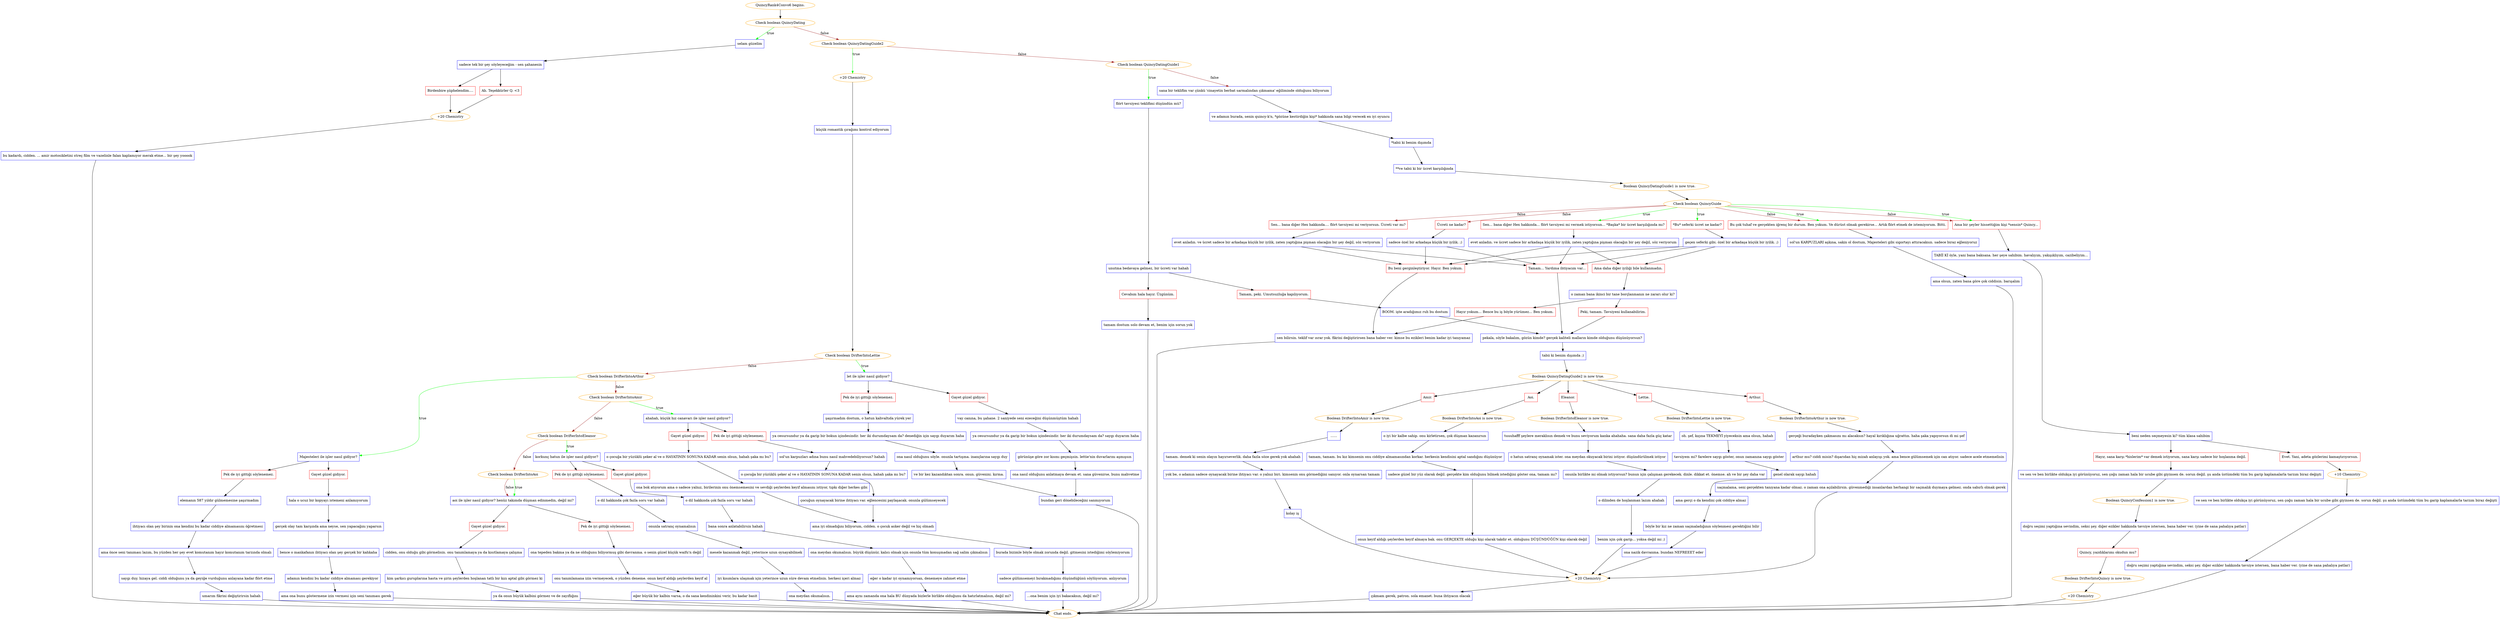 digraph {
	"QuincyRank4Convo6 begins." [color=orange];
		"QuincyRank4Convo6 begins." -> j2461985337;
	j2461985337 [label="Check boolean QuincyDating",color=orange];
		j2461985337 -> j2916834997 [label=true,color=green];
		j2461985337 -> j83112899 [label=false,color=brown];
	j2916834997 [label="selam güzelim",shape=box,color=blue];
		j2916834997 -> j1748469213;
	j83112899 [label="Check boolean QuincyDatingGuide2",color=orange];
		j83112899 -> j3928288412 [label=true,color=green];
		j83112899 -> j2852325112 [label=false,color=brown];
	j1748469213 [label="sadece tek bir şey söyleyeceğim - sen şahanesin",shape=box,color=blue];
		j1748469213 -> j2607446952;
		j1748469213 -> j1361265493;
	j3928288412 [label="+20 Chemistry",color=orange];
		j3928288412 -> j12018611;
	j2852325112 [label="Check boolean QuincyDatingGuide1",color=orange];
		j2852325112 -> j4039827170 [label=true,color=green];
		j2852325112 -> j792268730 [label=false,color=brown];
	j2607446952 [label="Birdenbire şüphelendim....",shape=box,color=red];
		j2607446952 -> j377786127;
	j1361265493 [label="Ah. Teşekkürler Q. <3",shape=box,color=red];
		j1361265493 -> j377786127;
	j12018611 [label="küçük romantik çırağımı kontrol ediyorum",shape=box,color=blue];
		j12018611 -> j2157594670;
	j4039827170 [label="flört tavsiyesi teklifimi düşündün mü?",shape=box,color=blue];
		j4039827170 -> j3768601165;
	j792268730 [label="sana bir teklifim var çünkü 'cinayetin berbat sarmalından çıkmama' eğiliminde olduğunu biliyorum",shape=box,color=blue];
		j792268730 -> j3698929949;
	j377786127 [label="+20 Chemistry",color=orange];
		j377786127 -> j3189615583;
	j2157594670 [label="Check boolean DrifterIntoLettie",color=orange];
		j2157594670 -> j3715447404 [label=true,color=green];
		j2157594670 -> j1529798852 [label=false,color=brown];
	j3768601165 [label="unutma bedavaya gelmez, bir ücreti var hahah",shape=box,color=blue];
		j3768601165 -> j3750474987;
		j3768601165 -> j2098112067;
	j3698929949 [label="ve adamın burada, senin quincy-k'n, *gözüne kestirdiğin kişi* hakkında sana bilgi verecek en iyi oyuncu",shape=box,color=blue];
		j3698929949 -> j1519972844;
	j3189615583 [label="bu kadardı, cidden. ... amir motosikletini streç film ve vazelinle falan kaplamıyor merak etme... bir şey yooook",shape=box,color=blue];
		j3189615583 -> "Chat ends.";
	j3715447404 [label="let ile işler nasıl gidiyor?",shape=box,color=blue];
		j3715447404 -> j1898027003;
		j3715447404 -> j3178499911;
	j1529798852 [label="Check boolean DrifterIntoArthur",color=orange];
		j1529798852 -> j681479623 [label=true,color=green];
		j1529798852 -> j3612310957 [label=false,color=brown];
	j3750474987 [label="Cevabım hala hayır. Üzgünüm.",shape=box,color=red];
		j3750474987 -> j114572993;
	j2098112067 [label="Tamam, peki. Umutsuzluğa kapılıyorum.",shape=box,color=red];
		j2098112067 -> j691530235;
	j1519972844 [label="*tabii ki benim dışımda",shape=box,color=blue];
		j1519972844 -> j357772836;
	"Chat ends." [color=orange];
	j1898027003 [label="Gayet güzel gidiyor.",shape=box,color=red];
		j1898027003 -> j2488737349;
	j3178499911 [label="Pek de iyi gittiği söylenemez.",shape=box,color=red];
		j3178499911 -> j881715512;
	j681479623 [label="Majesteleri ile işler nasıl gidiyor?",shape=box,color=blue];
		j681479623 -> j3089534400;
		j681479623 -> j3756152704;
	j3612310957 [label="Check boolean DrifterIntoAmir",color=orange];
		j3612310957 -> j3492970967 [label=true,color=green];
		j3612310957 -> j4033191202 [label=false,color=brown];
	j114572993 [label="tamam dostum solo devam et, benim için sorun yok",shape=box,color=blue];
		j114572993 -> "Chat ends.";
	j691530235 [label="BOOM. işte aradığımız ruh bu dostum",shape=box,color=blue];
		j691530235 -> j2582583515;
	j357772836 [label="**ve tabii ki bir ücret karşılığında",shape=box,color=blue];
		j357772836 -> j2373070583;
	j2488737349 [label="vay canına, bu şahane. 2 saniyede seni ezeceğini düşünmüştüm hahah",shape=box,color=blue];
		j2488737349 -> j4207368205;
	j881715512 [label="şaşırmadım dostum, o hatun kahvaltıda yürek yer",shape=box,color=blue];
		j881715512 -> j3093638849;
	j3089534400 [label="Gayet güzel gidiyor.",shape=box,color=red];
		j3089534400 -> j61021685;
	j3756152704 [label="Pek de iyi gittiği söylenemez.",shape=box,color=red];
		j3756152704 -> j2451520028;
	j3492970967 [label="ahahah, küçük hız canavarı ile işler nasıl gidiyor?",shape=box,color=blue];
		j3492970967 -> j1678539947;
		j3492970967 -> j2379419902;
	j4033191202 [label="Check boolean DrifterIntoEleanor",color=orange];
		j4033191202 -> j374877342 [label=true,color=green];
		j4033191202 -> j3028424512 [label=false,color=brown];
	j2582583515 [label="pekala, söyle bakalım, gözün kimde? gerçek kaliteli malların kimde olduğunu düşünüyorsun?",shape=box,color=blue];
		j2582583515 -> j2722199951;
	j2373070583 [label="Boolean QuincyDatingGuide1 is now true.",color=orange];
		j2373070583 -> j2505432108;
	j4207368205 [label="ya cesursundur ya da garip bir bokun içindesindir. her iki durumdaysam da? saygı duyarım haha",shape=box,color=blue];
		j4207368205 -> j3014508442;
	j3093638849 [label="ya cesursundur ya da garip bir bokun içindesindir. her iki durumdaysam da? denediğin için saygı duyarım haha",shape=box,color=blue];
		j3093638849 -> j2559382191;
	j61021685 [label="hala o ucuz bir kopyayı istemeni anlamıyorum",shape=box,color=blue];
		j61021685 -> j1369343904;
	j2451520028 [label="elemanın 587 yıldır gülmemesine şaşırmadım",shape=box,color=blue];
		j2451520028 -> j2755007719;
	j1678539947 [label="Gayet güzel gidiyor.",shape=box,color=red];
		j1678539947 -> j356641439;
	j2379419902 [label="Pek de iyi gittiği söylenemez.",shape=box,color=red];
		j2379419902 -> j2032485339;
	j374877342 [label="korkunç hatun ile işler nasıl gidiyor?",shape=box,color=blue];
		j374877342 -> j1697901577;
		j374877342 -> j132766936;
	j3028424512 [label="Check boolean DrifterIntoAoi",color=orange];
		j3028424512 -> j369033990 [label=true,color=green];
		j3028424512 -> j369033990 [label=false,color=brown];
	j2722199951 [label="tabii ki benim dışımda ;)",shape=box,color=blue];
		j2722199951 -> j2759397375;
	j2505432108 [label="Check boolean QuincyGuide",color=orange];
		j2505432108 -> j3435899771 [label=true,color=green];
		j2505432108 -> j2563351637 [label=true,color=green];
		j2505432108 -> j851492425 [label=true,color=green];
		j2505432108 -> j3827503634 [label=true,color=green];
		j2505432108 -> j99225586 [label=false,color=brown];
		j2505432108 -> j486391757 [label=false,color=brown];
		j2505432108 -> j851492425 [label=false,color=brown];
		j2505432108 -> j3827503634 [label=false,color=brown];
	j3014508442 [label="görünüşe göre zor kısmı geçmişsin. lettie'nin duvarlarını aşmışsın",shape=box,color=blue];
		j3014508442 -> j348061612;
	j2559382191 [label="ona nasıl olduğunu söyle. onunla tartışma. inançlarına saygı duy",shape=box,color=blue];
		j2559382191 -> j3628734658;
	j1369343904 [label="gerçek olay tam karşında ama neyse, sen yapacağını yaparsın",shape=box,color=blue];
		j1369343904 -> j1669019387;
	j2755007719 [label="ihtiyacı olan şey birinin ona kendini bu kadar ciddiye almamasını öğretmesi",shape=box,color=blue];
		j2755007719 -> j4284789757;
	j356641439 [label="o çocuğa bir yüzüklü şeker al ve o HAYATININ SONUNA KADAR senin olsun, hahah şaka mı bu?",shape=box,color=blue];
		j356641439 -> j225807747;
	j2032485339 [label="sol'un karpuzları adına bunu nasıl mahvedebiliyorsun? hahah",shape=box,color=blue];
		j2032485339 -> j945097301;
	j1697901577 [label="Gayet güzel gidiyor.",shape=box,color=red];
		j1697901577 -> j2853786780;
	j132766936 [label="Pek de iyi gittiği söylenemez.",shape=box,color=red];
		j132766936 -> j2833172734;
	j369033990 [label="aoi ile işler nasıl gidiyor? henüz takımda düşman edinmedin, değil mi?",shape=box,color=blue];
		j369033990 -> j599354598;
		j369033990 -> j3662910236;
	j2759397375 [label="Boolean QuincyDatingGuide2 is now true.",color=orange];
		j2759397375 -> j3593426591;
		j2759397375 -> j135604485;
		j2759397375 -> j3164800551;
		j2759397375 -> j2192073691;
		j2759397375 -> j3260842145;
	j3435899771 [label="Sen... bana diğer Hex hakkında... flört tavsiyesi mi vermek istiyorsun... *Başka* bir ücret karşılığında mı?",shape=box,color=red];
		j3435899771 -> j1789124724;
	j2563351637 [label="*Bu* seferki ücret ne kadar?",shape=box,color=red];
		j2563351637 -> j3570290949;
	j851492425 [label="Bu çok tuhaf ve gerçekten iğrenç bir durum. Ben yokum. Ve dürüst olmak gerekirse... Artık flört etmek de istemiyorum. Bitti.",shape=box,color=red];
		j851492425 -> j2208061529;
	j3827503634 [label="Ama bir şeyler hissettiğim kişi *sensin* Quincy...",shape=box,color=red];
		j3827503634 -> j2161901759;
	j99225586 [label="Ücreti ne kadar?",shape=box,color=red];
		j99225586 -> j1768531823;
	j486391757 [label="Sen... bana diğer Hex hakkında.... flört tavsiyesi mi veriyorsun. Ücreti var mı?",shape=box,color=red];
		j486391757 -> j554199976;
	j348061612 [label="ona nasıl olduğunu anlatmaya devam et. sana güvenirse, bunu mahvetme",shape=box,color=blue];
		j348061612 -> j1552265845;
	j3628734658 [label="ve bir kez kazandıktan sonra. onun. güvenini. kırma.",shape=box,color=blue];
		j3628734658 -> j1552265845;
	j1669019387 [label="bence o mankafanın ihtiyacı olan şey gerçek bir kahkaha",shape=box,color=blue];
		j1669019387 -> j2967001982;
	j4284789757 [label="ama önce seni tanıması lazım, bu yüzden her şey evet komutanım hayır komutanım tarzında olmalı",shape=box,color=blue];
		j4284789757 -> j3909548130;
	j225807747 [label="ona bok atıyorum ama o sadece yalnız, birilerinin onu önemsemesini ve sevdiği şeylerden keyif almasını istiyor, tıpkı diğer herkes gibi",shape=box,color=blue];
		j225807747 -> j100778638;
	j945097301 [label="o çocuğa bir yüzüklü şeker al ve o HAYATININ SONUNA KADAR senin olsun, hahah şaka mı bu?",shape=box,color=blue];
		j945097301 -> j1122126558;
	j2853786780 [label="o dil hakkında çok fazla soru var hahah",shape=box,color=blue];
		j2853786780 -> j3153173449;
	j2833172734 [label="o dil hakkında çok fazla soru var hahah",shape=box,color=blue];
		j2833172734 -> j1099319343;
	j599354598 [label="Gayet güzel gidiyor.",shape=box,color=red];
		j599354598 -> j2933935326;
	j3662910236 [label="Pek de iyi gittiği söylenemez.",shape=box,color=red];
		j3662910236 -> j102665074;
	j3593426591 [label="Lettie.",shape=box,color=red];
		j3593426591 -> j277284354;
	j135604485 [label="Arthur.",shape=box,color=red];
		j135604485 -> j1489227309;
	j3164800551 [label="Amir.",shape=box,color=red];
		j3164800551 -> j3508606881;
	j2192073691 [label="Eleanor.",shape=box,color=red];
		j2192073691 -> j4091937775;
	j3260842145 [label="Aoi.",shape=box,color=red];
		j3260842145 -> j3117018332;
	j1789124724 [label="evet anladın. ve ücret sadece bir arkadaşa küçük bir iyilik, zaten yaptığına pişman olacağın bir şey değil, söz veriyorum",shape=box,color=blue];
		j1789124724 -> j1933141580;
		j1789124724 -> j2816699013;
		j1789124724 -> j1309630026;
	j3570290949 [label="geçen seferki gibi. özel bir arkadaşa küçük bir iyilik. ;)",shape=box,color=blue];
		j3570290949 -> j1933141580;
		j3570290949 -> j2816699013;
		j3570290949 -> j1309630026;
	j2208061529 [label="sol'un KARPUZLARI aşkına, sakin ol dostum, Majesteleri gibi sigortayı attıracaksın. sadece biraz eğleniyoruz",shape=box,color=blue];
		j2208061529 -> j2640888848;
	j2161901759 [label="TABİİ Kİ öyle, yani bana baksana. her şeye sahibim. havalıyım, yakışıklıyım, cazibeliyim...",shape=box,color=blue];
		j2161901759 -> j2239603448;
	j1768531823 [label="sadece özel bir arkadaşa küçük bir iyilik. ;)",shape=box,color=blue];
		j1768531823 -> j2816699013;
		j1768531823 -> j1309630026;
	j554199976 [label="evet anladın. ve ücret sadece bir arkadaşa küçük bir iyilik, zaten yaptığına pişman olacağın bir şey değil, söz veriyorum",shape=box,color=blue];
		j554199976 -> j2816699013;
		j554199976 -> j1309630026;
	j1552265845 [label="bundan geri dönebileceğini sanmıyorum",shape=box,color=blue];
		j1552265845 -> "Chat ends.";
	j2967001982 [label="adamın kendini bu kadar ciddiye almaması gerekiyor",shape=box,color=blue];
		j2967001982 -> j1206415614;
	j3909548130 [label="saygı duy. hizaya gel. ciddi olduğunu ya da geyiğe vurduğunu anlayana kadar flört etme",shape=box,color=blue];
		j3909548130 -> j171948248;
	j100778638 [label="ama iyi olmadığını biliyorum, cidden. o çocuk asker değil ve hiç olmadı",shape=box,color=blue];
		j100778638 -> j2084177646;
	j1122126558 [label="çocuğun oynayacak birine ihtiyacı var. eğlencesini paylaşacak. onunla gülümseyecek",shape=box,color=blue];
		j1122126558 -> j100778638;
	j3153173449 [label="bana sonra anlatabilirsin hahah",shape=box,color=blue];
		j3153173449 -> j3410209668;
	j1099319343 [label="onunla satranç oynamalısın",shape=box,color=blue];
		j1099319343 -> j3850725415;
	j2933935326 [label="cidden, onu olduğu gibi görmelisin. onu tanımlamaya ya da kısıtlamaya çalışma",shape=box,color=blue];
		j2933935326 -> j1819883377;
	j102665074 [label="ona tepeden bakma ya da ne olduğunu biliyormuş gibi davranma. o senin güzel küçük waifu'n değil",shape=box,color=blue];
		j102665074 -> j3625947854;
	j277284354 [label="Boolean DrifterIntoLettie is now true.",color=orange];
		j277284354 -> j3623282740;
	j1489227309 [label="Boolean DrifterIntoArthur is now true.",color=orange];
		j1489227309 -> j600469209;
	j3508606881 [label="Boolean DrifterIntoAmir is now true.",color=orange];
		j3508606881 -> j1999050293;
	j4091937775 [label="Boolean DrifterIntoEleanor is now true.",color=orange];
		j4091937775 -> j713978916;
	j3117018332 [label="Boolean DrifterIntoAoi is now true.",color=orange];
		j3117018332 -> j2764775256;
	j1933141580 [label="Ama daha diğer iyiliği bile kullanmadın.",shape=box,color=red];
		j1933141580 -> j3286985958;
	j2816699013 [label="Bu beni gerginleştiriyor. Hayır. Ben yokum.",shape=box,color=red];
		j2816699013 -> j1235302842;
	j1309630026 [label="Tamam... Yardıma ihtiyacım var...",shape=box,color=red];
		j1309630026 -> j2582583515;
	j2640888848 [label="ama olsun, zaten bana göre çok ciddisin. barışalım",shape=box,color=blue];
		j2640888848 -> "Chat ends.";
	j2239603448 [label="beni neden seçmeyesin ki? tüm klasa sahibim",shape=box,color=blue];
		j2239603448 -> j67146332;
		j2239603448 -> j1261854;
	j1206415614 [label="ama ona bunu göstermene izin vermesi için seni tanıması gerek",shape=box,color=blue];
		j1206415614 -> "Chat ends.";
	j171948248 [label="umarım fikrini değiştirirsin hahah",shape=box,color=blue];
		j171948248 -> "Chat ends.";
	j2084177646 [label="burada bizimle böyle olmak zorunda değil. gitmesini istediğimi söylemiyorum",shape=box,color=blue];
		j2084177646 -> j777362693;
	j3410209668 [label="ona meydan okumalısın. büyük düşünür, kalıcı olmak için onunla tüm konuşmadan sağ salim çıkmalısın",shape=box,color=blue];
		j3410209668 -> j4017534613;
	j3850725415 [label="mesele kazanmak değil, yeterince uzun oynayabilmek",shape=box,color=blue];
		j3850725415 -> j1230453139;
	j1819883377 [label="kim şarkıcı guruplarına hasta ve şirin şeylerden hoşlanan tatlı bir kızı aptal gibi görmez ki",shape=box,color=blue];
		j1819883377 -> j1420137817;
	j3625947854 [label="onu tanımlamana izin vermeyecek, o yüzden deneme. onun keyif aldığı şeylerden keyif al",shape=box,color=blue];
		j3625947854 -> j2295978514;
	j3623282740 [label="oh. şef, kıçına TEKMEYİ yiyeceksin ama olsun, hahah",shape=box,color=blue];
		j3623282740 -> j443543111;
	j600469209 [label="gerçeği buradayken çakmasını mı alacaksın? hayal kırıklığına uğrattın. haha şaka yapıyorsun di mi şef",shape=box,color=blue];
		j600469209 -> j1374017986;
	j1999050293 [label="......",shape=box,color=blue];
		j1999050293 -> j249316465;
	j713978916 [label="tuuuhafff şeylere meraklısın demek ve bunu seviyorum kanka ahahaha. sana daha fazla güç katar",shape=box,color=blue];
		j713978916 -> j1771122206;
	j2764775256 [label="o iyi bir kalbe sahip. onu kirletirsen, çok düşman kazanırsın",shape=box,color=blue];
		j2764775256 -> j367122368;
	j3286985958 [label="o zaman bana ikinci bir tane borçlanmanın ne zararı olur ki?",shape=box,color=blue];
		j3286985958 -> j2489066098;
		j3286985958 -> j4186089812;
	j1235302842 [label="sen bilirsin. teklif var ısrar yok. fikrini değiştirirsen bana haber ver. kimse bu ezikleri benim kadar iyi tanıyamaz",shape=box,color=blue];
		j1235302842 -> "Chat ends.";
	j67146332 [label="Hayır, sana karşı *hislerim* var demek istiyorum, sana karşı sadece bir hoşlanma değil.",shape=box,color=red];
		j67146332 -> j1195908918;
	j1261854 [label="Evet. Yani, adeta gözlerimi kamaştırıyorsun.",shape=box,color=red];
		j1261854 -> j1044105570;
	j777362693 [label="sadece gülümsemeyi bırakmadığımı düşündüğünü söylüyorum. anlıyorum",shape=box,color=blue];
		j777362693 -> j3498407658;
	j4017534613 [label="eğer o kadar iyi oynamıyorsan, denemeye zahmet etme",shape=box,color=blue];
		j4017534613 -> j3880135501;
	j1230453139 [label="iyi kısımlara ulaşmak için yeterince uzun süre devam etmelisin. herkesi içeri almaz",shape=box,color=blue];
		j1230453139 -> j983770168;
	j1420137817 [label="ya da onun büyük kalbini görmez ve de zayıflığını",shape=box,color=blue];
		j1420137817 -> "Chat ends.";
	j2295978514 [label="eğer büyük bir kalbin varsa, o da sana kendininkini verir, bu kadar basit",shape=box,color=blue];
		j2295978514 -> "Chat ends.";
	j443543111 [label="tavsiyem mi? farelere saygı göster, onun zamanına saygı göster",shape=box,color=blue];
		j443543111 -> j32158704;
	j1374017986 [label="arthur mu? ciddi misin? dışarıdan hiç mizah anlayışı yok. ama bence gülümsemek için can atıyor. sadece acele etmemelisin",shape=box,color=blue];
		j1374017986 -> j3983153448;
	j249316465 [label="tamam. demek ki senin olayın hayırseverlik. daha fazla söze gerek yok ahahah",shape=box,color=blue];
		j249316465 -> j3495873957;
	j1771122206 [label="o hatun satranç oynamak ister. ona meydan okuyacak birini istiyor. düşündürülmek istiyor",shape=box,color=blue];
		j1771122206 -> j762162131;
	j367122368 [label="tamam, tamam. bu kız kimsenin onu ciddiye almamasından korkar. herkesin kendisini aptal sandığını düşünüyor",shape=box,color=blue];
		j367122368 -> j2300965297;
	j2489066098 [label="Hayır yokum... Bence bu iş böyle yürümez... Ben yokum.",shape=box,color=red];
		j2489066098 -> j1235302842;
	j4186089812 [label="Peki, tamam. Tavsiyeni kullanabilirim.",shape=box,color=red];
		j4186089812 -> j2582583515;
	j1195908918 [label="ve sen ve ben birlikte oldukça iyi görünüyoruz, sen çoğu zaman hala bir ucube gibi giyinsen de. sorun değil. şu anda üstümdeki tüm bu garip kaplamalarla tarzım biraz değişti",shape=box,color=blue];
		j1195908918 -> j3653167300;
	j1044105570 [label="+10 Chemistry",color=orange];
		j1044105570 -> j1418306660;
	j3498407658 [label="...ona benim için iyi bakacaksın, değil mi?",shape=box,color=blue];
		j3498407658 -> "Chat ends.";
	j3880135501 [label="ama aynı zamanda ona hala BU dünyada bizlerle birlikte olduğunu da hatırlatmalısın, değil mi?",shape=box,color=blue];
		j3880135501 -> "Chat ends.";
	j983770168 [label="ona meydan okumalısın.",shape=box,color=blue];
		j983770168 -> "Chat ends.";
	j32158704 [label="genel olarak saygı hahah",shape=box,color=blue];
		j32158704 -> j3960635029;
	j3983153448 [label="saçmalama, seni gerçekten tanıyana kadar olmaz. o zaman ona açılabilirsin. güvenmediği insanlardan herhangi bir saçmalık duymaya gelmez. onda sabırlı olmak gerek",shape=box,color=blue];
		j3983153448 -> j3302420202;
	j3495873957 [label="yok be, o adamın sadece oynayacak birine ihtiyacı var. o yalnız biri. kimsenin onu görmediğini sanıyor. onla oynarsan tamam",shape=box,color=blue];
		j3495873957 -> j3319770509;
	j762162131 [label="onunla birlikte mi olmak istiyorsun? bunun için çalışman gerekecek. dinle. dikkat et. önemse. ah ve bir şey daha var",shape=box,color=blue];
		j762162131 -> j1529998366;
	j2300965297 [label="sadece güzel bir yüz olarak değil. gerçekte kim olduğunu bilmek istediğini göster ona, tamam mı?",shape=box,color=blue];
		j2300965297 -> j1110536240;
	j3653167300 [label="Boolean QuincyConfession1 is now true.",color=orange];
		j3653167300 -> j709628297;
	j1418306660 [label="ve sen ve ben birlikte oldukça iyi görünüyoruz, sen çoğu zaman hala bir ucube gibi giyinsen de. sorun değil. şu anda üstümdeki tüm bu garip kaplamalarla tarzım biraz değişti",shape=box,color=blue];
		j1418306660 -> j3171825552;
	j3960635029 [label="ama gerçi o da kendini çok ciddiye almaz",shape=box,color=blue];
		j3960635029 -> j1227725521;
	j3302420202 [label="+20 Chemistry",color=orange];
		j3302420202 -> j3534360890;
	j3319770509 [label="kolay iş",shape=box,color=blue];
		j3319770509 -> j3302420202;
	j1529998366 [label="o dilinden de hoşlanman lazım ahahah",shape=box,color=blue];
		j1529998366 -> j1201537537;
	j1110536240 [label="onun keyif aldığı şeylerden keyif almaya bak. onu GERÇEKTE olduğu kişi olarak takdir et. olduğunu DÜŞÜNDÜĞÜN kişi olarak değil",shape=box,color=blue];
		j1110536240 -> j3302420202;
	j709628297 [label="doğru seçimi yaptığına sevindim, seksi şey. diğer ezikler hakkında tavsiye istersen, bana haber ver. (yine de sana pahalıya patlar)",shape=box,color=blue];
		j709628297 -> j1355208098;
	j3171825552 [label="doğru seçimi yaptığına sevindim, seksi şey. diğer ezikler hakkında tavsiye istersen, bana haber ver. (yine de sana pahalıya patlar)",shape=box,color=blue];
		j3171825552 -> "Chat ends.";
	j1227725521 [label="böyle bir kız ne zaman saçmaladığının söylenmesi gerektiğini bilir",shape=box,color=blue];
		j1227725521 -> j1047075658;
	j3534360890 [label="çıkmam gerek, patron. sola emanet. buna ihtiyacın olacak",shape=box,color=blue];
		j3534360890 -> "Chat ends.";
	j1201537537 [label="benim için çok garip... yoksa değil mi ;)",shape=box,color=blue];
		j1201537537 -> j3302420202;
	j1355208098 [label="Quincy, yazdıklarımı okudun mu?",shape=box,color=red];
		j1355208098 -> j359041193;
	j1047075658 [label="ona nazik davranma. bundan NEFREEET eder",shape=box,color=blue];
		j1047075658 -> j3302420202;
	j359041193 [label="Boolean DrifterIntoQuincy is now true.",color=orange];
		j359041193 -> j367054140;
	j367054140 [label="+20 Chemistry",color=orange];
		j367054140 -> "Chat ends.";
}